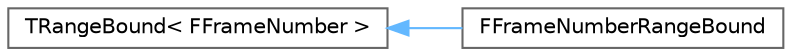 digraph "Graphical Class Hierarchy"
{
 // INTERACTIVE_SVG=YES
 // LATEX_PDF_SIZE
  bgcolor="transparent";
  edge [fontname=Helvetica,fontsize=10,labelfontname=Helvetica,labelfontsize=10];
  node [fontname=Helvetica,fontsize=10,shape=box,height=0.2,width=0.4];
  rankdir="LR";
  Node0 [id="Node000000",label="TRangeBound\< FFrameNumber \>",height=0.2,width=0.4,color="grey40", fillcolor="white", style="filled",URL="$dc/d71/classTRangeBound.html",tooltip=" "];
  Node0 -> Node1 [id="edge8371_Node000000_Node000001",dir="back",color="steelblue1",style="solid",tooltip=" "];
  Node1 [id="Node000001",label="FFrameNumberRangeBound",height=0.2,width=0.4,color="grey40", fillcolor="white", style="filled",URL="$d9/dd8/structFFrameNumberRangeBound.html",tooltip=" "];
}
